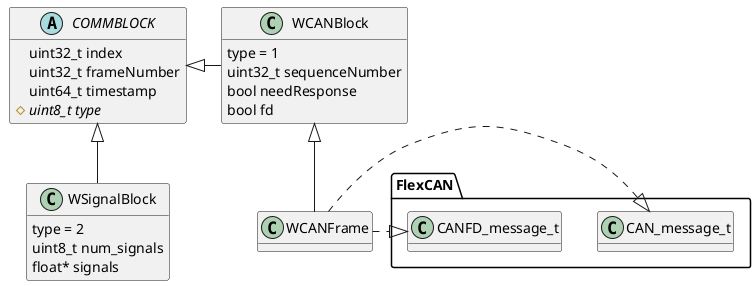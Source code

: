 @startuml
hide methods
    ' title <u>Communication Data Structures</u>

    abstract class COMMBLOCK{
        uint32_t index
        uint32_t frameNumber
        uint64_t timestamp
        {abstract} #uint8_t type
    }

    class WSignalBlock{
        type = 2
        uint8_t num_signals
        float* signals
    }
    COMMBLOCK <|-d- WSignalBlock

    class WCANFrame{
    }
    WCANFrame .|> FlexCAN.CAN_message_t
    WCANFrame .|> FlexCAN.CANFD_message_t
    class WCANBlock{
        type = 1
        uint32_t sequenceNumber
        bool needResponse
        bool fd
    }

    COMMBLOCK <|-r- WCANBlock
    WCANBlock <|-- WCANFrame 
@enduml
